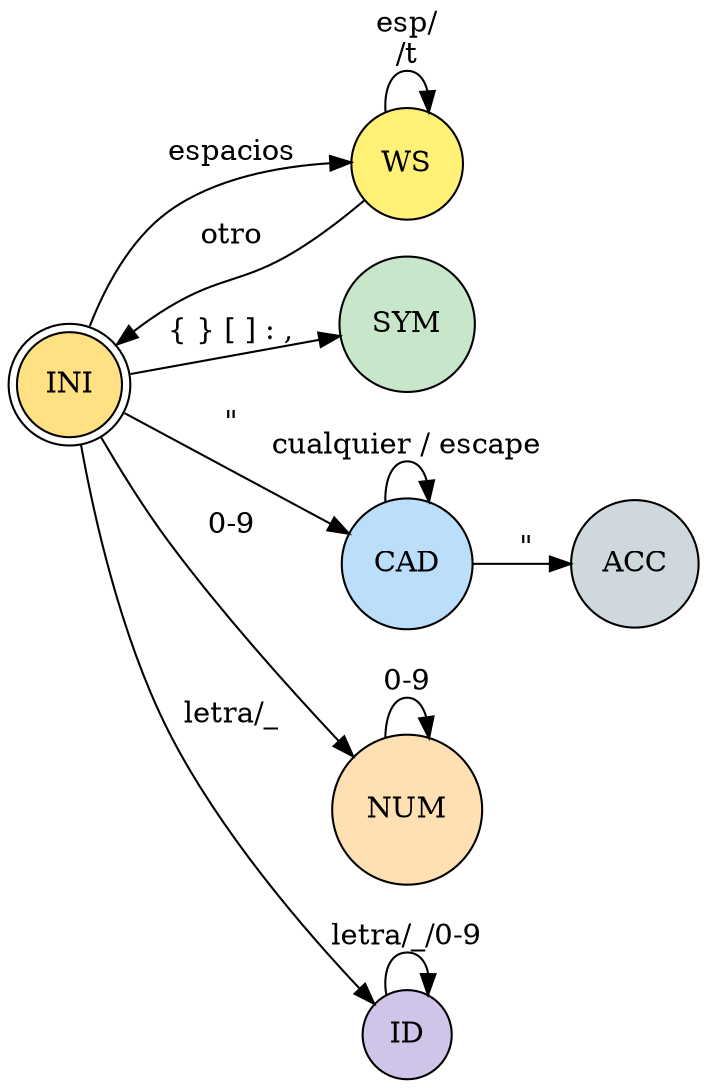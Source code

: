 digraph AFD {
  rankdir=LR;
  node [shape=circle, style=filled, fillcolor="#fff8e1"];
  INI [shape=doublecircle, fillcolor="#ffe082"];
  WS  [fillcolor="#fff176"];
  SYM [fillcolor="#c8e6c9"];
  CAD [fillcolor="#bbdefb"];
  NUM [fillcolor="#ffe0b2"];
  ID  [fillcolor="#d1c4e9"];
  ACC [fillcolor="#cfd8dc"];

  INI -> WS  [label="espacios"];
  INI -> SYM [label="{ } [ ] : ,"];
  INI -> CAD [label="\""];
  INI -> NUM [label="0-9"];
  INI -> ID  [label="letra/_"];

  WS  -> WS  [label="esp/\n/\t"];
  WS  -> INI [label="otro"];

  ID  -> ID  [label="letra/_/0-9"];
  NUM -> NUM [label="0-9"];
  CAD -> CAD [label="cualquier / escape"];
  CAD -> ACC [label="\""];
}